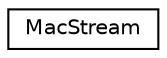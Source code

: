 digraph "Graphical Class Hierarchy"
{
 // LATEX_PDF_SIZE
  edge [fontname="Helvetica",fontsize="10",labelfontname="Helvetica",labelfontsize="10"];
  node [fontname="Helvetica",fontsize="10",shape=record];
  rankdir="LR";
  Node0 [label="MacStream",height=0.2,width=0.4,color="black", fillcolor="white", style="filled",URL="$class_mac_stream.html",tooltip="MAC stream helper class."];
}
